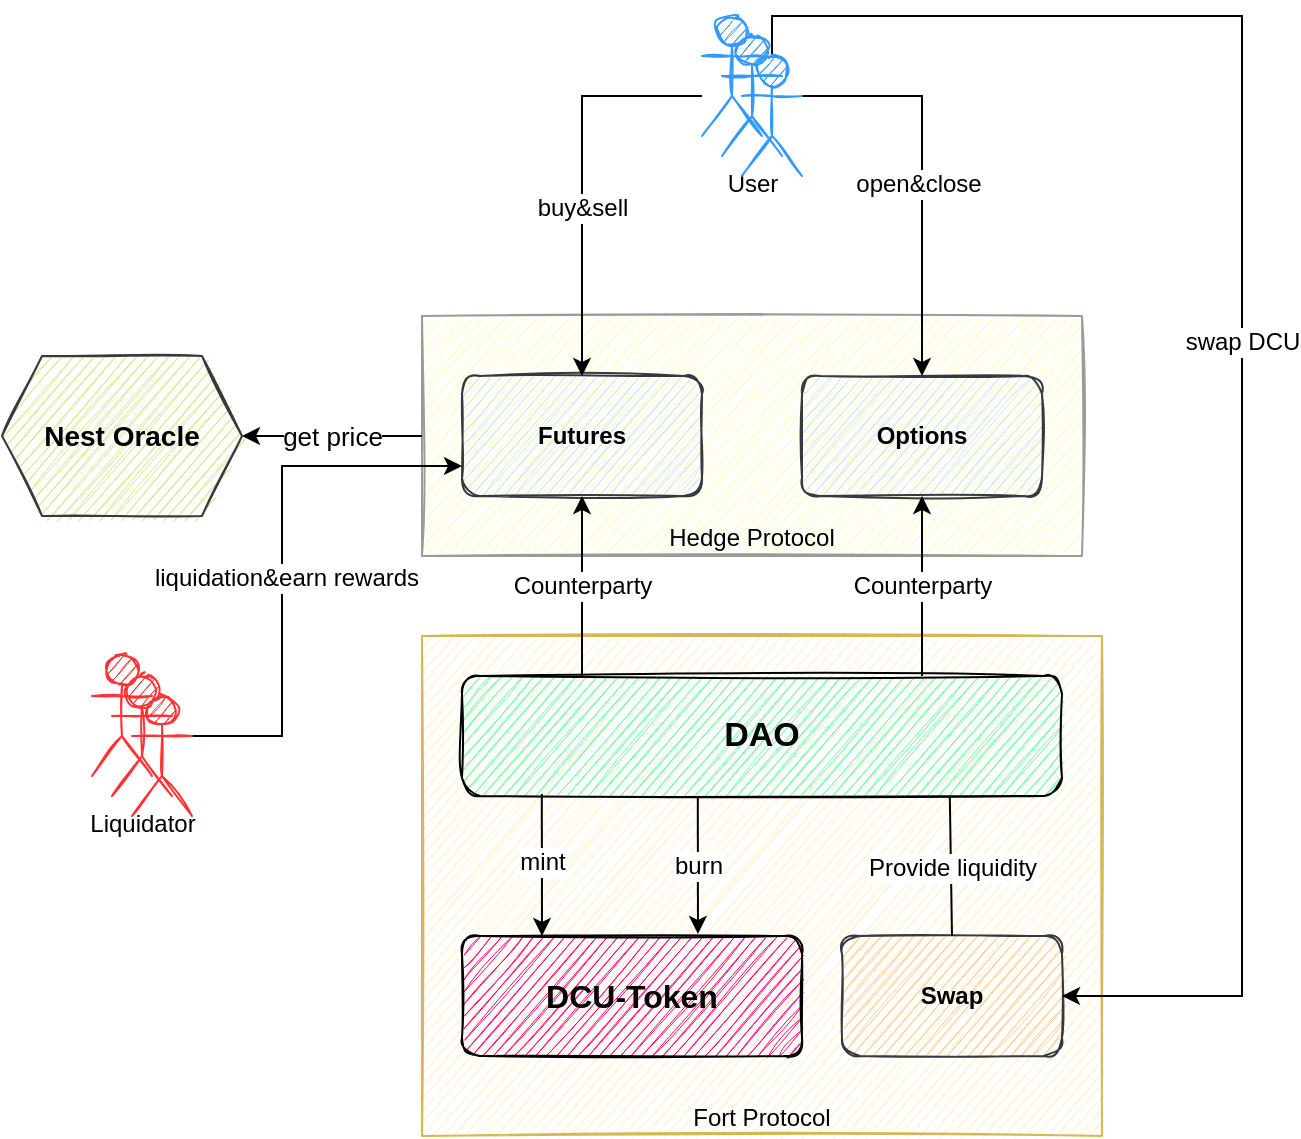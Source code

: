 <mxfile version="14.9.3" type="github">
  <diagram id="k4ojAMU12aombDE0C2ki" name="Page-1">
    <mxGraphModel dx="946" dy="563" grid="1" gridSize="10" guides="1" tooltips="1" connect="1" arrows="1" fold="1" page="1" pageScale="1" pageWidth="827" pageHeight="1169" math="0" shadow="0">
      <root>
        <mxCell id="0" />
        <mxCell id="1" parent="0" />
        <mxCell id="qCr_E0wd5vRtcSFWzO8O-10" value="Fort Protocol" style="rounded=0;whiteSpace=wrap;html=1;shadow=0;glass=0;sketch=1;strokeColor=#d6b656;fillColor=#fff2cc;verticalAlign=bottom;" vertex="1" parent="1">
          <mxGeometry x="220" y="320" width="340" height="250" as="geometry" />
        </mxCell>
        <mxCell id="qCr_E0wd5vRtcSFWzO8O-9" value="&lt;font style=&quot;font-size: 13px&quot;&gt;get price&lt;/font&gt;" style="edgeStyle=orthogonalEdgeStyle;rounded=0;orthogonalLoop=1;jettySize=auto;html=1;exitX=0;exitY=0.5;exitDx=0;exitDy=0;entryX=1;entryY=0.5;entryDx=0;entryDy=0;" edge="1" parent="1" source="qCr_E0wd5vRtcSFWzO8O-4" target="qCr_E0wd5vRtcSFWzO8O-7">
          <mxGeometry relative="1" as="geometry" />
        </mxCell>
        <mxCell id="qCr_E0wd5vRtcSFWzO8O-4" value="Hedge Protocol" style="rounded=0;whiteSpace=wrap;html=1;shadow=0;glass=0;sketch=1;strokeColor=#36393d;fillColor=#ffff88;verticalAlign=bottom;opacity=50;" vertex="1" parent="1">
          <mxGeometry x="220" y="160" width="330" height="120" as="geometry" />
        </mxCell>
        <mxCell id="qCr_E0wd5vRtcSFWzO8O-1" value="&lt;b&gt;Futures&lt;/b&gt;" style="rounded=1;whiteSpace=wrap;html=1;shadow=0;glass=0;fillColor=#cce5ff;strokeColor=#36393d;sketch=1;" vertex="1" parent="1">
          <mxGeometry x="240" y="190" width="120" height="60" as="geometry" />
        </mxCell>
        <mxCell id="qCr_E0wd5vRtcSFWzO8O-2" value="&lt;b&gt;Options&lt;/b&gt;" style="rounded=1;whiteSpace=wrap;html=1;shadow=0;glass=0;sketch=1;strokeColor=#36393d;fillColor=#cce5ff;" vertex="1" parent="1">
          <mxGeometry x="410" y="190" width="120" height="60" as="geometry" />
        </mxCell>
        <mxCell id="qCr_E0wd5vRtcSFWzO8O-7" value="&lt;b&gt;&lt;font style=&quot;font-size: 14px&quot;&gt;Nest Oracle&lt;/font&gt;&lt;/b&gt;" style="shape=hexagon;perimeter=hexagonPerimeter2;whiteSpace=wrap;html=1;fixedSize=1;rounded=0;shadow=0;glass=0;sketch=1;strokeColor=#36393d;fillColor=#cdeb8b;verticalAlign=middle;" vertex="1" parent="1">
          <mxGeometry x="10" y="180" width="120" height="80" as="geometry" />
        </mxCell>
        <mxCell id="qCr_E0wd5vRtcSFWzO8O-5" value="&lt;b&gt;Swap&lt;/b&gt;" style="rounded=1;whiteSpace=wrap;html=1;shadow=0;glass=0;sketch=1;strokeColor=#36393d;fillColor=#ffcc99;verticalAlign=middle;" vertex="1" parent="1">
          <mxGeometry x="430" y="470" width="110" height="60" as="geometry" />
        </mxCell>
        <mxCell id="qCr_E0wd5vRtcSFWzO8O-38" value="Counterparty" style="edgeStyle=orthogonalEdgeStyle;rounded=0;orthogonalLoop=1;jettySize=auto;html=1;exitX=0.2;exitY=0;exitDx=0;exitDy=0;entryX=0.5;entryY=1;entryDx=0;entryDy=0;fontSize=12;exitPerimeter=0;" edge="1" parent="1" source="qCr_E0wd5vRtcSFWzO8O-12" target="qCr_E0wd5vRtcSFWzO8O-1">
          <mxGeometry relative="1" as="geometry">
            <Array as="points" />
          </mxGeometry>
        </mxCell>
        <mxCell id="qCr_E0wd5vRtcSFWzO8O-39" value="Counterparty" style="edgeStyle=orthogonalEdgeStyle;rounded=0;orthogonalLoop=1;jettySize=auto;html=1;entryX=0.5;entryY=1;entryDx=0;entryDy=0;fontSize=12;" edge="1" parent="1" target="qCr_E0wd5vRtcSFWzO8O-2">
          <mxGeometry relative="1" as="geometry">
            <mxPoint x="470" y="340" as="sourcePoint" />
            <Array as="points">
              <mxPoint x="470" y="340" />
            </Array>
          </mxGeometry>
        </mxCell>
        <mxCell id="qCr_E0wd5vRtcSFWzO8O-12" value="&lt;font style=&quot;font-size: 17px&quot;&gt;&lt;b&gt;DAO&lt;/b&gt;&lt;/font&gt;" style="rounded=1;whiteSpace=wrap;html=1;shadow=0;glass=0;sketch=1;verticalAlign=middle;fillColor=#66FFB3;" vertex="1" parent="1">
          <mxGeometry x="240" y="340" width="300" height="60" as="geometry" />
        </mxCell>
        <mxCell id="qCr_E0wd5vRtcSFWzO8O-17" value="&lt;b&gt;&lt;font style=&quot;font-size: 16px&quot;&gt;DCU-Token&lt;/font&gt;&lt;/b&gt;" style="rounded=1;whiteSpace=wrap;html=1;shadow=0;glass=0;sketch=1;strokeColor=#000000;gradientColor=none;verticalAlign=middle;fillColor=#FF0080;" vertex="1" parent="1">
          <mxGeometry x="240" y="470" width="170" height="60" as="geometry" />
        </mxCell>
        <mxCell id="qCr_E0wd5vRtcSFWzO8O-19" value="" style="endArrow=none;html=1;exitX=0.5;exitY=0;exitDx=0;exitDy=0;entryX=0.813;entryY=1;entryDx=0;entryDy=0;entryPerimeter=0;" edge="1" parent="1" source="qCr_E0wd5vRtcSFWzO8O-5" target="qCr_E0wd5vRtcSFWzO8O-12">
          <mxGeometry width="50" height="50" relative="1" as="geometry">
            <mxPoint x="410" y="390" as="sourcePoint" />
            <mxPoint x="460" y="340" as="targetPoint" />
          </mxGeometry>
        </mxCell>
        <mxCell id="qCr_E0wd5vRtcSFWzO8O-20" value="Provide liquidity" style="edgeLabel;html=1;align=center;verticalAlign=middle;resizable=0;points=[];fontSize=12;horizontal=1;" vertex="1" connectable="0" parent="qCr_E0wd5vRtcSFWzO8O-19">
          <mxGeometry x="-0.028" relative="1" as="geometry">
            <mxPoint as="offset" />
          </mxGeometry>
        </mxCell>
        <mxCell id="qCr_E0wd5vRtcSFWzO8O-21" value="" style="endArrow=classic;html=1;fontSize=12;exitX=0.133;exitY=0.983;exitDx=0;exitDy=0;exitPerimeter=0;" edge="1" parent="1" source="qCr_E0wd5vRtcSFWzO8O-12">
          <mxGeometry width="50" height="50" relative="1" as="geometry">
            <mxPoint x="410" y="350" as="sourcePoint" />
            <mxPoint x="280" y="470" as="targetPoint" />
          </mxGeometry>
        </mxCell>
        <mxCell id="qCr_E0wd5vRtcSFWzO8O-22" value="mint" style="edgeLabel;html=1;align=center;verticalAlign=middle;resizable=0;points=[];fontSize=12;" vertex="1" connectable="0" parent="qCr_E0wd5vRtcSFWzO8O-21">
          <mxGeometry x="-0.057" relative="1" as="geometry">
            <mxPoint as="offset" />
          </mxGeometry>
        </mxCell>
        <mxCell id="qCr_E0wd5vRtcSFWzO8O-23" value="" style="endArrow=classic;html=1;fontSize=12;entryX=0.694;entryY=-0.017;entryDx=0;entryDy=0;entryPerimeter=0;exitX=0.393;exitY=1;exitDx=0;exitDy=0;exitPerimeter=0;" edge="1" parent="1" source="qCr_E0wd5vRtcSFWzO8O-12" target="qCr_E0wd5vRtcSFWzO8O-17">
          <mxGeometry width="50" height="50" relative="1" as="geometry">
            <mxPoint x="410" y="350" as="sourcePoint" />
            <mxPoint x="460" y="300" as="targetPoint" />
          </mxGeometry>
        </mxCell>
        <mxCell id="qCr_E0wd5vRtcSFWzO8O-24" value="burn" style="edgeLabel;html=1;align=center;verticalAlign=middle;resizable=0;points=[];fontSize=12;" vertex="1" connectable="0" parent="qCr_E0wd5vRtcSFWzO8O-23">
          <mxGeometry x="0.015" relative="1" as="geometry">
            <mxPoint as="offset" />
          </mxGeometry>
        </mxCell>
        <mxCell id="qCr_E0wd5vRtcSFWzO8O-33" style="edgeStyle=orthogonalEdgeStyle;rounded=0;orthogonalLoop=1;jettySize=auto;html=1;entryX=0.5;entryY=0;entryDx=0;entryDy=0;fontSize=12;" edge="1" parent="1" target="qCr_E0wd5vRtcSFWzO8O-1">
          <mxGeometry relative="1" as="geometry">
            <mxPoint x="360" y="50" as="sourcePoint" />
            <Array as="points">
              <mxPoint x="360" y="50" />
              <mxPoint x="300" y="50" />
            </Array>
          </mxGeometry>
        </mxCell>
        <mxCell id="qCr_E0wd5vRtcSFWzO8O-34" value="buy&amp;amp;sell" style="edgeLabel;html=1;align=center;verticalAlign=middle;resizable=0;points=[];fontSize=12;" vertex="1" connectable="0" parent="qCr_E0wd5vRtcSFWzO8O-33">
          <mxGeometry x="0.156" relative="1" as="geometry">
            <mxPoint as="offset" />
          </mxGeometry>
        </mxCell>
        <mxCell id="qCr_E0wd5vRtcSFWzO8O-29" value="" style="shape=umlActor;verticalLabelPosition=bottom;verticalAlign=top;html=1;outlineConnect=0;rounded=0;shadow=0;glass=0;sketch=1;fontSize=12;gradientColor=none;fillColor=#3399FF;strokeColor=#3399FF;" vertex="1" parent="1">
          <mxGeometry x="360" y="10" width="30" height="60" as="geometry" />
        </mxCell>
        <mxCell id="qCr_E0wd5vRtcSFWzO8O-31" value="User" style="shape=umlActor;verticalLabelPosition=bottom;verticalAlign=top;html=1;outlineConnect=0;rounded=0;shadow=0;glass=0;sketch=1;fontSize=12;gradientColor=none;fillColor=#3399FF;strokeColor=#3399FF;" vertex="1" parent="1">
          <mxGeometry x="370" y="20" width="30" height="60" as="geometry" />
        </mxCell>
        <mxCell id="qCr_E0wd5vRtcSFWzO8O-35" style="edgeStyle=orthogonalEdgeStyle;rounded=0;orthogonalLoop=1;jettySize=auto;html=1;exitX=1;exitY=0.333;exitDx=0;exitDy=0;exitPerimeter=0;fontSize=12;" edge="1" parent="1" source="qCr_E0wd5vRtcSFWzO8O-32" target="qCr_E0wd5vRtcSFWzO8O-2">
          <mxGeometry relative="1" as="geometry" />
        </mxCell>
        <mxCell id="qCr_E0wd5vRtcSFWzO8O-36" value="open&amp;amp;close" style="edgeLabel;html=1;align=center;verticalAlign=middle;resizable=0;points=[];fontSize=12;" vertex="1" connectable="0" parent="qCr_E0wd5vRtcSFWzO8O-35">
          <mxGeometry x="0.04" y="-2" relative="1" as="geometry">
            <mxPoint as="offset" />
          </mxGeometry>
        </mxCell>
        <mxCell id="qCr_E0wd5vRtcSFWzO8O-45" value="swap DCU" style="edgeStyle=orthogonalEdgeStyle;rounded=0;orthogonalLoop=1;jettySize=auto;html=1;exitX=0.5;exitY=0;exitDx=0;exitDy=0;exitPerimeter=0;entryX=1;entryY=0.5;entryDx=0;entryDy=0;fontSize=12;" edge="1" parent="1" source="qCr_E0wd5vRtcSFWzO8O-32" target="qCr_E0wd5vRtcSFWzO8O-5">
          <mxGeometry relative="1" as="geometry">
            <Array as="points">
              <mxPoint x="395" y="10" />
              <mxPoint x="630" y="10" />
              <mxPoint x="630" y="500" />
            </Array>
          </mxGeometry>
        </mxCell>
        <mxCell id="qCr_E0wd5vRtcSFWzO8O-32" value="" style="shape=umlActor;verticalLabelPosition=bottom;verticalAlign=top;html=1;outlineConnect=0;rounded=0;shadow=0;glass=0;sketch=1;fontSize=12;gradientColor=none;fillColor=#3399FF;strokeColor=#3399FF;" vertex="1" parent="1">
          <mxGeometry x="380" y="30" width="30" height="60" as="geometry" />
        </mxCell>
        <mxCell id="qCr_E0wd5vRtcSFWzO8O-40" value="" style="shape=umlActor;verticalLabelPosition=bottom;verticalAlign=top;html=1;outlineConnect=0;rounded=0;shadow=0;glass=0;sketch=1;fontSize=12;gradientColor=none;fillColor=#FF3333;strokeColor=#FF3333;" vertex="1" parent="1">
          <mxGeometry x="55" y="330" width="30" height="60" as="geometry" />
        </mxCell>
        <mxCell id="qCr_E0wd5vRtcSFWzO8O-41" value="Liquidator" style="shape=umlActor;verticalLabelPosition=bottom;verticalAlign=top;html=1;outlineConnect=0;rounded=0;shadow=0;glass=0;sketch=1;fontSize=12;gradientColor=none;fillColor=#FF3333;strokeColor=#FF3333;" vertex="1" parent="1">
          <mxGeometry x="65" y="340" width="30" height="60" as="geometry" />
        </mxCell>
        <mxCell id="qCr_E0wd5vRtcSFWzO8O-43" style="edgeStyle=orthogonalEdgeStyle;rounded=0;orthogonalLoop=1;jettySize=auto;html=1;exitX=1;exitY=0.333;exitDx=0;exitDy=0;exitPerimeter=0;entryX=0;entryY=0.75;entryDx=0;entryDy=0;fontSize=12;" edge="1" parent="1" source="qCr_E0wd5vRtcSFWzO8O-42" target="qCr_E0wd5vRtcSFWzO8O-1">
          <mxGeometry relative="1" as="geometry">
            <Array as="points">
              <mxPoint x="150" y="370" />
              <mxPoint x="150" y="235" />
            </Array>
          </mxGeometry>
        </mxCell>
        <mxCell id="qCr_E0wd5vRtcSFWzO8O-44" value="liquidation&amp;amp;earn rewards" style="edgeLabel;html=1;align=center;verticalAlign=middle;resizable=0;points=[];fontSize=12;" vertex="1" connectable="0" parent="qCr_E0wd5vRtcSFWzO8O-43">
          <mxGeometry x="-0.078" y="-1" relative="1" as="geometry">
            <mxPoint x="1" as="offset" />
          </mxGeometry>
        </mxCell>
        <mxCell id="qCr_E0wd5vRtcSFWzO8O-42" value="" style="shape=umlActor;verticalLabelPosition=bottom;verticalAlign=top;html=1;outlineConnect=0;rounded=0;shadow=0;glass=0;sketch=1;fontSize=12;gradientColor=none;fillColor=#FF3333;strokeColor=#FF3333;" vertex="1" parent="1">
          <mxGeometry x="75" y="350" width="30" height="60" as="geometry" />
        </mxCell>
      </root>
    </mxGraphModel>
  </diagram>
</mxfile>
